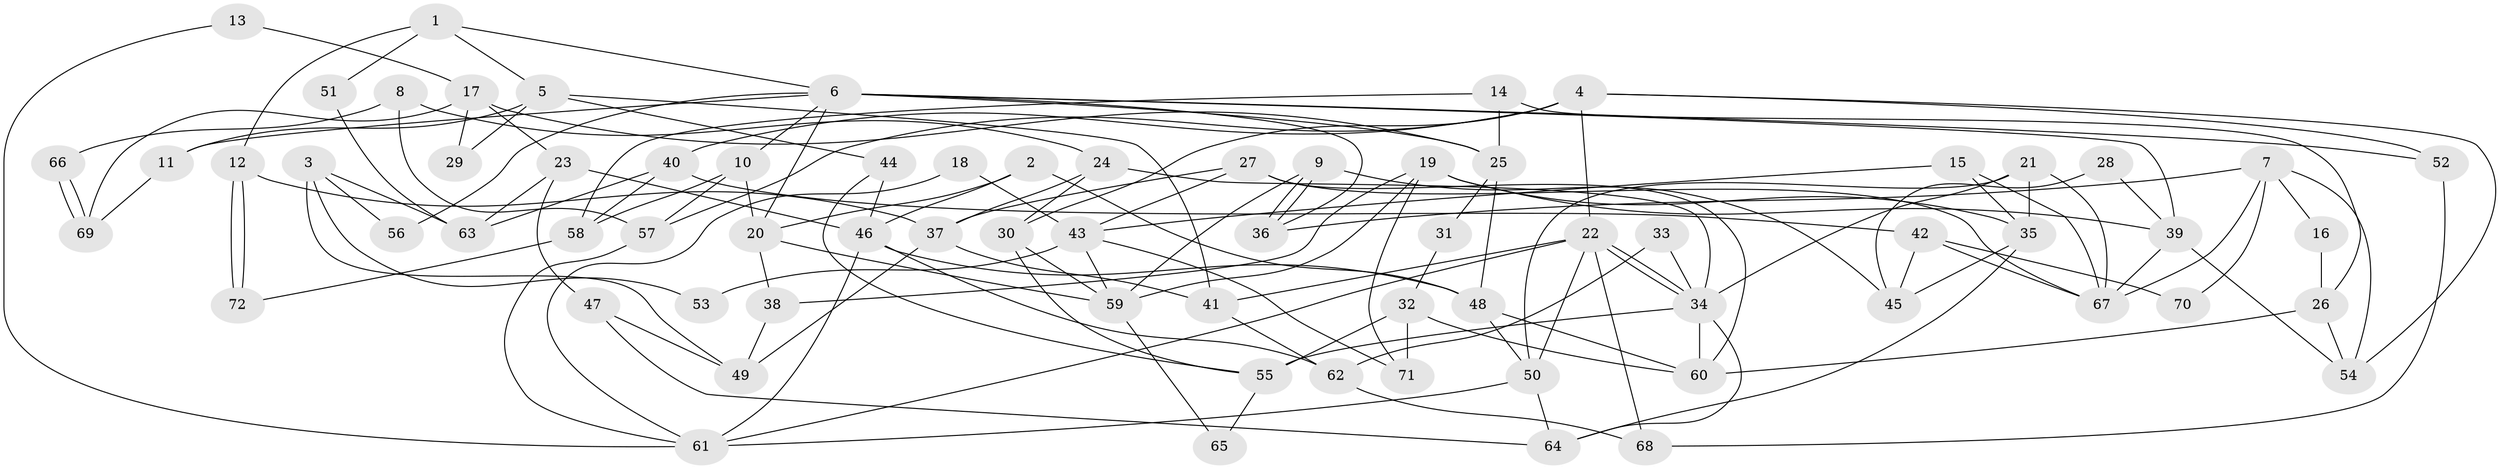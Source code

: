 // coarse degree distribution, {12: 0.03571428571428571, 2: 0.25, 5: 0.14285714285714285, 14: 0.03571428571428571, 4: 0.17857142857142858, 7: 0.21428571428571427, 9: 0.03571428571428571, 10: 0.03571428571428571, 8: 0.03571428571428571, 3: 0.03571428571428571}
// Generated by graph-tools (version 1.1) at 2025/18/03/04/25 18:18:48]
// undirected, 72 vertices, 144 edges
graph export_dot {
graph [start="1"]
  node [color=gray90,style=filled];
  1;
  2;
  3;
  4;
  5;
  6;
  7;
  8;
  9;
  10;
  11;
  12;
  13;
  14;
  15;
  16;
  17;
  18;
  19;
  20;
  21;
  22;
  23;
  24;
  25;
  26;
  27;
  28;
  29;
  30;
  31;
  32;
  33;
  34;
  35;
  36;
  37;
  38;
  39;
  40;
  41;
  42;
  43;
  44;
  45;
  46;
  47;
  48;
  49;
  50;
  51;
  52;
  53;
  54;
  55;
  56;
  57;
  58;
  59;
  60;
  61;
  62;
  63;
  64;
  65;
  66;
  67;
  68;
  69;
  70;
  71;
  72;
  1 -- 12;
  1 -- 6;
  1 -- 5;
  1 -- 51;
  2 -- 48;
  2 -- 46;
  2 -- 20;
  3 -- 63;
  3 -- 49;
  3 -- 53;
  3 -- 56;
  4 -- 54;
  4 -- 30;
  4 -- 22;
  4 -- 40;
  4 -- 52;
  4 -- 57;
  5 -- 41;
  5 -- 11;
  5 -- 29;
  5 -- 44;
  6 -- 20;
  6 -- 10;
  6 -- 11;
  6 -- 25;
  6 -- 36;
  6 -- 39;
  6 -- 52;
  6 -- 56;
  7 -- 67;
  7 -- 36;
  7 -- 16;
  7 -- 54;
  7 -- 70;
  8 -- 57;
  8 -- 24;
  8 -- 66;
  9 -- 45;
  9 -- 36;
  9 -- 36;
  9 -- 59;
  10 -- 57;
  10 -- 20;
  10 -- 58;
  11 -- 69;
  12 -- 37;
  12 -- 72;
  12 -- 72;
  13 -- 17;
  13 -- 61;
  14 -- 26;
  14 -- 25;
  14 -- 58;
  15 -- 35;
  15 -- 67;
  15 -- 43;
  16 -- 26;
  17 -- 69;
  17 -- 25;
  17 -- 23;
  17 -- 29;
  18 -- 61;
  18 -- 43;
  19 -- 35;
  19 -- 71;
  19 -- 38;
  19 -- 39;
  19 -- 59;
  20 -- 59;
  20 -- 38;
  21 -- 34;
  21 -- 50;
  21 -- 35;
  21 -- 67;
  22 -- 34;
  22 -- 34;
  22 -- 41;
  22 -- 50;
  22 -- 61;
  22 -- 68;
  23 -- 47;
  23 -- 46;
  23 -- 63;
  24 -- 30;
  24 -- 37;
  24 -- 34;
  25 -- 48;
  25 -- 31;
  26 -- 60;
  26 -- 54;
  27 -- 43;
  27 -- 67;
  27 -- 37;
  27 -- 60;
  28 -- 39;
  28 -- 45;
  30 -- 55;
  30 -- 59;
  31 -- 32;
  32 -- 55;
  32 -- 60;
  32 -- 71;
  33 -- 34;
  33 -- 62;
  34 -- 55;
  34 -- 60;
  34 -- 64;
  35 -- 64;
  35 -- 45;
  37 -- 41;
  37 -- 49;
  38 -- 49;
  39 -- 54;
  39 -- 67;
  40 -- 58;
  40 -- 42;
  40 -- 63;
  41 -- 62;
  42 -- 67;
  42 -- 45;
  42 -- 70;
  43 -- 59;
  43 -- 53;
  43 -- 71;
  44 -- 46;
  44 -- 55;
  46 -- 61;
  46 -- 48;
  46 -- 62;
  47 -- 49;
  47 -- 64;
  48 -- 60;
  48 -- 50;
  50 -- 61;
  50 -- 64;
  51 -- 63;
  52 -- 68;
  55 -- 65;
  57 -- 61;
  58 -- 72;
  59 -- 65;
  62 -- 68;
  66 -- 69;
  66 -- 69;
}
